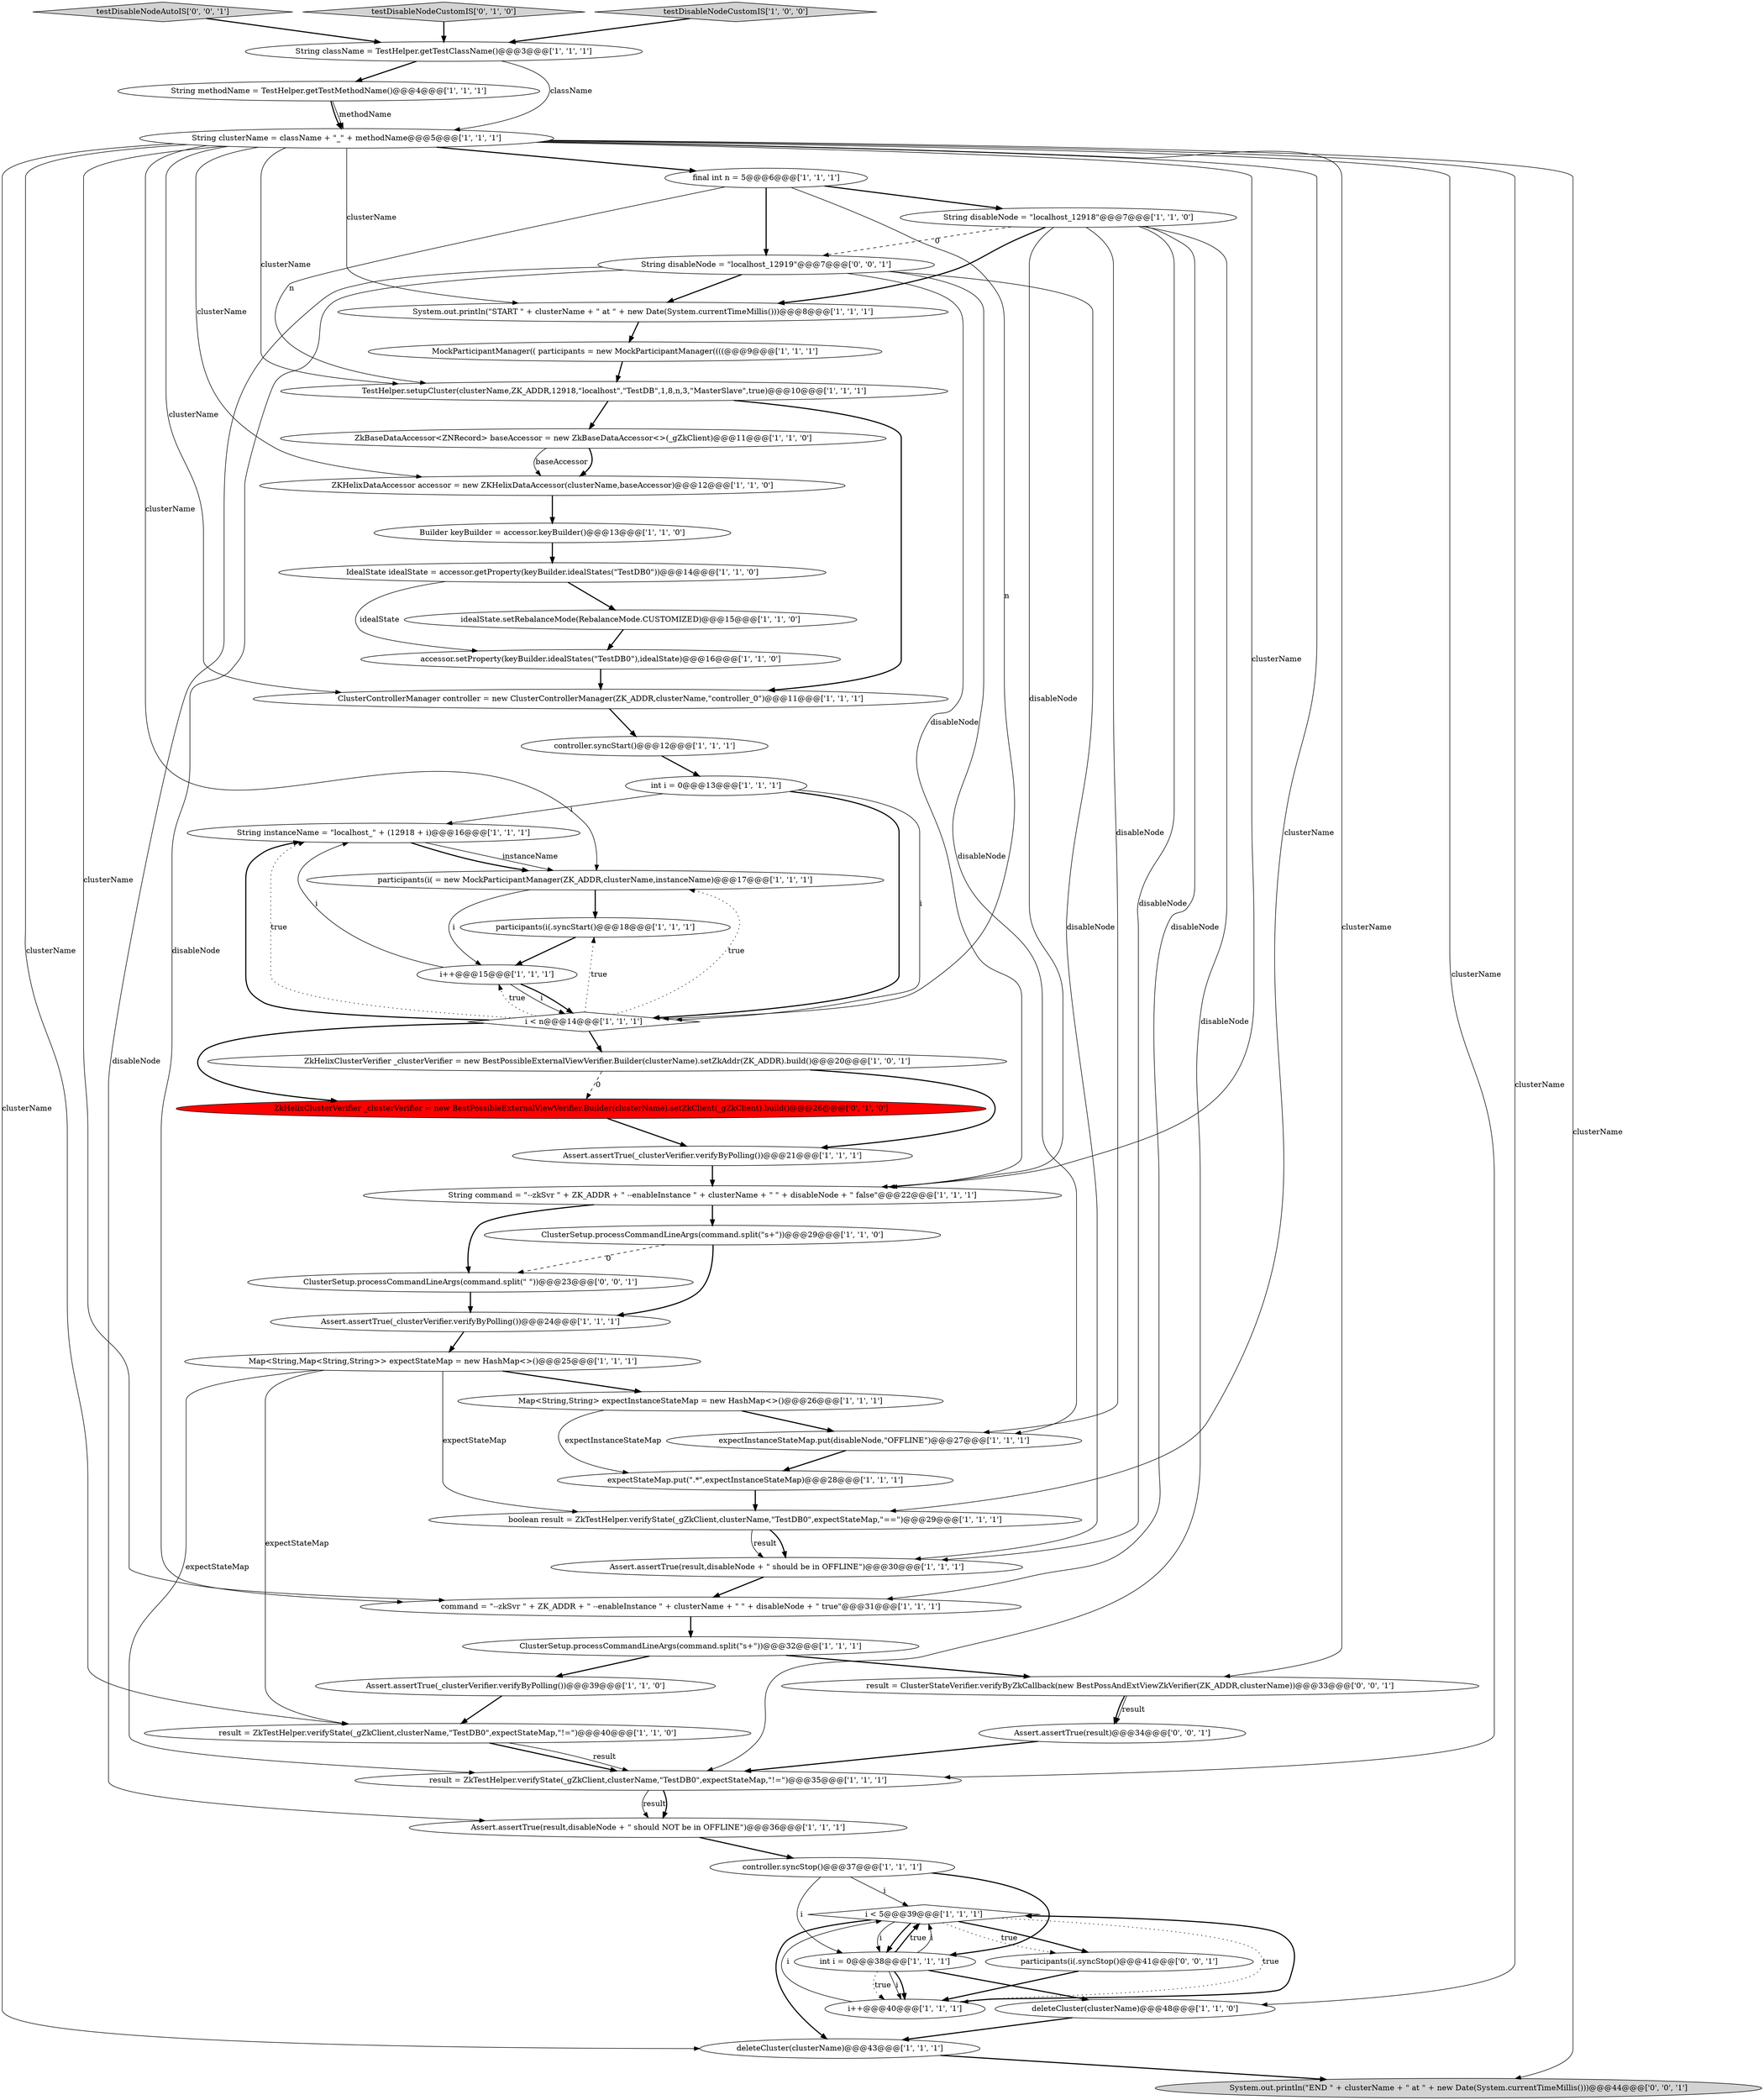 digraph {
0 [style = filled, label = "String methodName = TestHelper.getTestMethodName()@@@4@@@['1', '1', '1']", fillcolor = white, shape = ellipse image = "AAA0AAABBB1BBB"];
16 [style = filled, label = "deleteCluster(clusterName)@@@43@@@['1', '1', '1']", fillcolor = white, shape = ellipse image = "AAA0AAABBB1BBB"];
26 [style = filled, label = "Assert.assertTrue(result,disableNode + \" should be in OFFLINE\")@@@30@@@['1', '1', '1']", fillcolor = white, shape = ellipse image = "AAA0AAABBB1BBB"];
35 [style = filled, label = "Assert.assertTrue(_clusterVerifier.verifyByPolling())@@@21@@@['1', '1', '1']", fillcolor = white, shape = ellipse image = "AAA0AAABBB1BBB"];
47 [style = filled, label = "ZkHelixClusterVerifier _clusterVerifier = new BestPossibleExternalViewVerifier.Builder(clusterName).setZkClient(_gZkClient).build()@@@26@@@['0', '1', '0']", fillcolor = red, shape = ellipse image = "AAA1AAABBB2BBB"];
53 [style = filled, label = "result = ClusterStateVerifier.verifyByZkCallback(new BestPossAndExtViewZkVerifier(ZK_ADDR,clusterName))@@@33@@@['0', '0', '1']", fillcolor = white, shape = ellipse image = "AAA0AAABBB3BBB"];
45 [style = filled, label = "controller.syncStart()@@@12@@@['1', '1', '1']", fillcolor = white, shape = ellipse image = "AAA0AAABBB1BBB"];
34 [style = filled, label = "Map<String,String> expectInstanceStateMap = new HashMap<>()@@@26@@@['1', '1', '1']", fillcolor = white, shape = ellipse image = "AAA0AAABBB1BBB"];
13 [style = filled, label = "i++@@@40@@@['1', '1', '1']", fillcolor = white, shape = ellipse image = "AAA0AAABBB1BBB"];
2 [style = filled, label = "Map<String,Map<String,String>> expectStateMap = new HashMap<>()@@@25@@@['1', '1', '1']", fillcolor = white, shape = ellipse image = "AAA0AAABBB1BBB"];
38 [style = filled, label = "idealState.setRebalanceMode(RebalanceMode.CUSTOMIZED)@@@15@@@['1', '1', '0']", fillcolor = white, shape = ellipse image = "AAA0AAABBB1BBB"];
12 [style = filled, label = "ClusterSetup.processCommandLineArgs(command.split(\"\s+\"))@@@29@@@['1', '1', '0']", fillcolor = white, shape = ellipse image = "AAA0AAABBB1BBB"];
4 [style = filled, label = "result = ZkTestHelper.verifyState(_gZkClient,clusterName,\"TestDB0\",expectStateMap,\"!=\")@@@40@@@['1', '1', '0']", fillcolor = white, shape = ellipse image = "AAA0AAABBB1BBB"];
19 [style = filled, label = "String instanceName = \"localhost_\" + (12918 + i)@@@16@@@['1', '1', '1']", fillcolor = white, shape = ellipse image = "AAA0AAABBB1BBB"];
5 [style = filled, label = "ZkBaseDataAccessor<ZNRecord> baseAccessor = new ZkBaseDataAccessor<>(_gZkClient)@@@11@@@['1', '1', '0']", fillcolor = white, shape = ellipse image = "AAA0AAABBB1BBB"];
3 [style = filled, label = "Assert.assertTrue(result,disableNode + \" should NOT be in OFFLINE\")@@@36@@@['1', '1', '1']", fillcolor = white, shape = ellipse image = "AAA0AAABBB1BBB"];
30 [style = filled, label = "Assert.assertTrue(_clusterVerifier.verifyByPolling())@@@24@@@['1', '1', '1']", fillcolor = white, shape = ellipse image = "AAA0AAABBB1BBB"];
6 [style = filled, label = "TestHelper.setupCluster(clusterName,ZK_ADDR,12918,\"localhost\",\"TestDB\",1,8,n,3,\"MasterSlave\",true)@@@10@@@['1', '1', '1']", fillcolor = white, shape = ellipse image = "AAA0AAABBB1BBB"];
28 [style = filled, label = "ZKHelixDataAccessor accessor = new ZKHelixDataAccessor(clusterName,baseAccessor)@@@12@@@['1', '1', '0']", fillcolor = white, shape = ellipse image = "AAA0AAABBB1BBB"];
31 [style = filled, label = "expectInstanceStateMap.put(disableNode,\"OFFLINE\")@@@27@@@['1', '1', '1']", fillcolor = white, shape = ellipse image = "AAA0AAABBB1BBB"];
42 [style = filled, label = "boolean result = ZkTestHelper.verifyState(_gZkClient,clusterName,\"TestDB0\",expectStateMap,\"==\")@@@29@@@['1', '1', '1']", fillcolor = white, shape = ellipse image = "AAA0AAABBB1BBB"];
29 [style = filled, label = "ClusterControllerManager controller = new ClusterControllerManager(ZK_ADDR,clusterName,\"controller_0\")@@@11@@@['1', '1', '1']", fillcolor = white, shape = ellipse image = "AAA0AAABBB1BBB"];
18 [style = filled, label = "String command = \"--zkSvr \" + ZK_ADDR + \" --enableInstance \" + clusterName + \" \" + disableNode + \" false\"@@@22@@@['1', '1', '1']", fillcolor = white, shape = ellipse image = "AAA0AAABBB1BBB"];
54 [style = filled, label = "String disableNode = \"localhost_12919\"@@@7@@@['0', '0', '1']", fillcolor = white, shape = ellipse image = "AAA0AAABBB3BBB"];
24 [style = filled, label = "result = ZkTestHelper.verifyState(_gZkClient,clusterName,\"TestDB0\",expectStateMap,\"!=\")@@@35@@@['1', '1', '1']", fillcolor = white, shape = ellipse image = "AAA0AAABBB1BBB"];
27 [style = filled, label = "System.out.println(\"START \" + clusterName + \" at \" + new Date(System.currentTimeMillis()))@@@8@@@['1', '1', '1']", fillcolor = white, shape = ellipse image = "AAA0AAABBB1BBB"];
37 [style = filled, label = "expectStateMap.put(\".*\",expectInstanceStateMap)@@@28@@@['1', '1', '1']", fillcolor = white, shape = ellipse image = "AAA0AAABBB1BBB"];
33 [style = filled, label = "MockParticipantManager(( participants = new MockParticipantManager((((@@@9@@@['1', '1', '1']", fillcolor = white, shape = ellipse image = "AAA0AAABBB1BBB"];
23 [style = filled, label = "Assert.assertTrue(_clusterVerifier.verifyByPolling())@@@39@@@['1', '1', '0']", fillcolor = white, shape = ellipse image = "AAA0AAABBB1BBB"];
32 [style = filled, label = "String disableNode = \"localhost_12918\"@@@7@@@['1', '1', '0']", fillcolor = white, shape = ellipse image = "AAA0AAABBB1BBB"];
44 [style = filled, label = "accessor.setProperty(keyBuilder.idealStates(\"TestDB0\"),idealState)@@@16@@@['1', '1', '0']", fillcolor = white, shape = ellipse image = "AAA0AAABBB1BBB"];
52 [style = filled, label = "testDisableNodeAutoIS['0', '0', '1']", fillcolor = lightgray, shape = diamond image = "AAA0AAABBB3BBB"];
49 [style = filled, label = "ClusterSetup.processCommandLineArgs(command.split(\" \"))@@@23@@@['0', '0', '1']", fillcolor = white, shape = ellipse image = "AAA0AAABBB3BBB"];
1 [style = filled, label = "ClusterSetup.processCommandLineArgs(command.split(\"\s+\"))@@@32@@@['1', '1', '1']", fillcolor = white, shape = ellipse image = "AAA0AAABBB1BBB"];
39 [style = filled, label = "i < 5@@@39@@@['1', '1', '1']", fillcolor = white, shape = diamond image = "AAA0AAABBB1BBB"];
48 [style = filled, label = "participants(i(.syncStop()@@@41@@@['0', '0', '1']", fillcolor = white, shape = ellipse image = "AAA0AAABBB3BBB"];
25 [style = filled, label = "i < n@@@14@@@['1', '1', '1']", fillcolor = white, shape = diamond image = "AAA0AAABBB1BBB"];
46 [style = filled, label = "testDisableNodeCustomIS['0', '1', '0']", fillcolor = lightgray, shape = diamond image = "AAA0AAABBB2BBB"];
40 [style = filled, label = "participants(i( = new MockParticipantManager(ZK_ADDR,clusterName,instanceName)@@@17@@@['1', '1', '1']", fillcolor = white, shape = ellipse image = "AAA0AAABBB1BBB"];
43 [style = filled, label = "int i = 0@@@38@@@['1', '1', '1']", fillcolor = white, shape = ellipse image = "AAA0AAABBB1BBB"];
41 [style = filled, label = "command = \"--zkSvr \" + ZK_ADDR + \" --enableInstance \" + clusterName + \" \" + disableNode + \" true\"@@@31@@@['1', '1', '1']", fillcolor = white, shape = ellipse image = "AAA0AAABBB1BBB"];
14 [style = filled, label = "testDisableNodeCustomIS['1', '0', '0']", fillcolor = lightgray, shape = diamond image = "AAA0AAABBB1BBB"];
51 [style = filled, label = "System.out.println(\"END \" + clusterName + \" at \" + new Date(System.currentTimeMillis()))@@@44@@@['0', '0', '1']", fillcolor = lightgray, shape = ellipse image = "AAA0AAABBB3BBB"];
15 [style = filled, label = "final int n = 5@@@6@@@['1', '1', '1']", fillcolor = white, shape = ellipse image = "AAA0AAABBB1BBB"];
17 [style = filled, label = "String clusterName = className + \"_\" + methodName@@@5@@@['1', '1', '1']", fillcolor = white, shape = ellipse image = "AAA0AAABBB1BBB"];
22 [style = filled, label = "String className = TestHelper.getTestClassName()@@@3@@@['1', '1', '1']", fillcolor = white, shape = ellipse image = "AAA0AAABBB1BBB"];
50 [style = filled, label = "Assert.assertTrue(result)@@@34@@@['0', '0', '1']", fillcolor = white, shape = ellipse image = "AAA0AAABBB3BBB"];
7 [style = filled, label = "ZkHelixClusterVerifier _clusterVerifier = new BestPossibleExternalViewVerifier.Builder(clusterName).setZkAddr(ZK_ADDR).build()@@@20@@@['1', '0', '1']", fillcolor = white, shape = ellipse image = "AAA0AAABBB1BBB"];
21 [style = filled, label = "int i = 0@@@13@@@['1', '1', '1']", fillcolor = white, shape = ellipse image = "AAA0AAABBB1BBB"];
10 [style = filled, label = "participants(i(.syncStart()@@@18@@@['1', '1', '1']", fillcolor = white, shape = ellipse image = "AAA0AAABBB1BBB"];
36 [style = filled, label = "deleteCluster(clusterName)@@@48@@@['1', '1', '0']", fillcolor = white, shape = ellipse image = "AAA0AAABBB1BBB"];
11 [style = filled, label = "controller.syncStop()@@@37@@@['1', '1', '1']", fillcolor = white, shape = ellipse image = "AAA0AAABBB1BBB"];
8 [style = filled, label = "Builder keyBuilder = accessor.keyBuilder()@@@13@@@['1', '1', '0']", fillcolor = white, shape = ellipse image = "AAA0AAABBB1BBB"];
20 [style = filled, label = "i++@@@15@@@['1', '1', '1']", fillcolor = white, shape = ellipse image = "AAA0AAABBB1BBB"];
9 [style = filled, label = "IdealState idealState = accessor.getProperty(keyBuilder.idealStates(\"TestDB0\"))@@@14@@@['1', '1', '0']", fillcolor = white, shape = ellipse image = "AAA0AAABBB1BBB"];
16->51 [style = bold, label=""];
17->42 [style = solid, label="clusterName"];
31->37 [style = bold, label=""];
54->27 [style = bold, label=""];
38->44 [style = bold, label=""];
34->37 [style = solid, label="expectInstanceStateMap"];
11->43 [style = solid, label="i"];
15->54 [style = bold, label=""];
7->35 [style = bold, label=""];
5->28 [style = bold, label=""];
53->50 [style = solid, label="result"];
29->45 [style = bold, label=""];
1->23 [style = bold, label=""];
6->29 [style = bold, label=""];
32->54 [style = dashed, label="0"];
18->49 [style = bold, label=""];
22->0 [style = bold, label=""];
43->39 [style = dotted, label="true"];
2->24 [style = solid, label="expectStateMap"];
25->19 [style = bold, label=""];
17->41 [style = solid, label="clusterName"];
43->13 [style = solid, label="i"];
27->33 [style = bold, label=""];
32->31 [style = solid, label="disableNode"];
9->38 [style = bold, label=""];
25->19 [style = dotted, label="true"];
9->44 [style = solid, label="idealState"];
25->47 [style = bold, label=""];
35->18 [style = bold, label=""];
39->43 [style = solid, label="i"];
43->39 [style = solid, label="i"];
0->17 [style = bold, label=""];
24->3 [style = solid, label="result"];
2->34 [style = bold, label=""];
14->22 [style = bold, label=""];
3->11 [style = bold, label=""];
18->12 [style = bold, label=""];
34->31 [style = bold, label=""];
11->43 [style = bold, label=""];
21->25 [style = bold, label=""];
2->42 [style = solid, label="expectStateMap"];
20->19 [style = solid, label="i"];
54->3 [style = solid, label="disableNode"];
25->7 [style = bold, label=""];
20->25 [style = bold, label=""];
43->13 [style = bold, label=""];
32->41 [style = solid, label="disableNode"];
0->17 [style = solid, label="methodName"];
25->20 [style = dotted, label="true"];
17->15 [style = bold, label=""];
36->16 [style = bold, label=""];
20->25 [style = solid, label="i"];
45->21 [style = bold, label=""];
48->13 [style = bold, label=""];
25->10 [style = dotted, label="true"];
17->36 [style = solid, label="clusterName"];
24->3 [style = bold, label=""];
22->17 [style = solid, label="className"];
4->24 [style = bold, label=""];
39->16 [style = bold, label=""];
17->51 [style = solid, label="clusterName"];
13->39 [style = solid, label="i"];
44->29 [style = bold, label=""];
43->36 [style = bold, label=""];
2->4 [style = solid, label="expectStateMap"];
32->27 [style = bold, label=""];
5->28 [style = solid, label="baseAccessor"];
13->39 [style = bold, label=""];
40->20 [style = solid, label="i"];
52->22 [style = bold, label=""];
4->24 [style = solid, label="result"];
54->18 [style = solid, label="disableNode"];
15->6 [style = solid, label="n"];
19->40 [style = solid, label="instanceName"];
21->25 [style = solid, label="i"];
53->50 [style = bold, label=""];
6->5 [style = bold, label=""];
26->41 [style = bold, label=""];
49->30 [style = bold, label=""];
39->48 [style = dotted, label="true"];
54->26 [style = solid, label="disableNode"];
28->8 [style = bold, label=""];
54->31 [style = solid, label="disableNode"];
39->13 [style = dotted, label="true"];
15->25 [style = solid, label="n"];
19->40 [style = bold, label=""];
43->39 [style = bold, label=""];
17->53 [style = solid, label="clusterName"];
37->42 [style = bold, label=""];
17->28 [style = solid, label="clusterName"];
50->24 [style = bold, label=""];
32->18 [style = solid, label="disableNode"];
46->22 [style = bold, label=""];
54->41 [style = solid, label="disableNode"];
7->47 [style = dashed, label="0"];
40->10 [style = bold, label=""];
42->26 [style = bold, label=""];
10->20 [style = bold, label=""];
39->48 [style = bold, label=""];
17->16 [style = solid, label="clusterName"];
32->26 [style = solid, label="disableNode"];
21->19 [style = solid, label="i"];
33->6 [style = bold, label=""];
17->24 [style = solid, label="clusterName"];
17->18 [style = solid, label="clusterName"];
42->26 [style = solid, label="result"];
39->43 [style = bold, label=""];
23->4 [style = bold, label=""];
12->30 [style = bold, label=""];
17->27 [style = solid, label="clusterName"];
43->13 [style = dotted, label="true"];
41->1 [style = bold, label=""];
47->35 [style = bold, label=""];
17->40 [style = solid, label="clusterName"];
32->24 [style = solid, label="disableNode"];
17->4 [style = solid, label="clusterName"];
25->40 [style = dotted, label="true"];
8->9 [style = bold, label=""];
11->39 [style = solid, label="i"];
30->2 [style = bold, label=""];
15->32 [style = bold, label=""];
1->53 [style = bold, label=""];
12->49 [style = dashed, label="0"];
17->6 [style = solid, label="clusterName"];
17->29 [style = solid, label="clusterName"];
}
